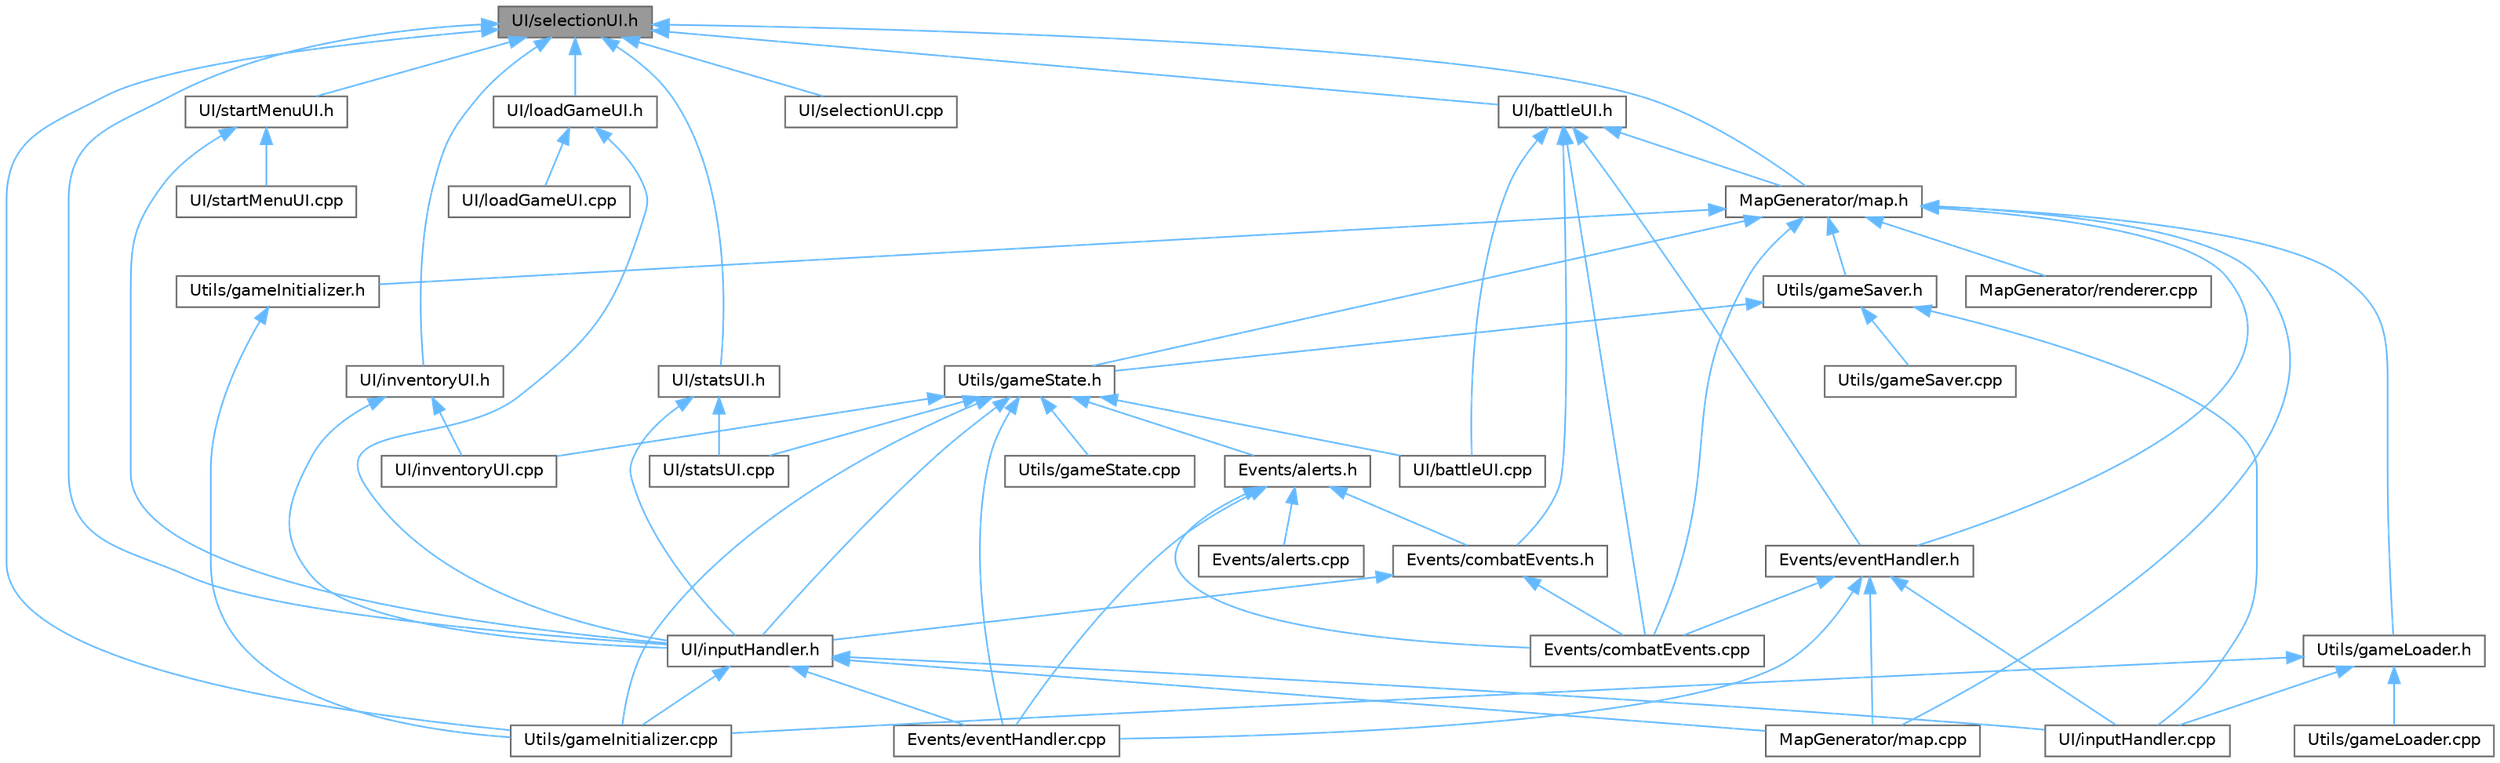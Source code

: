 digraph "UI/selectionUI.h"
{
 // LATEX_PDF_SIZE
  bgcolor="transparent";
  edge [fontname=Helvetica,fontsize=10,labelfontname=Helvetica,labelfontsize=10];
  node [fontname=Helvetica,fontsize=10,shape=box,height=0.2,width=0.4];
  Node1 [id="Node000001",label="UI/selectionUI.h",height=0.2,width=0.4,color="gray40", fillcolor="grey60", style="filled", fontcolor="black",tooltip=" "];
  Node1 -> Node2 [id="edge1_Node000001_Node000002",dir="back",color="steelblue1",style="solid",tooltip=" "];
  Node2 [id="Node000002",label="MapGenerator/map.h",height=0.2,width=0.4,color="grey40", fillcolor="white", style="filled",URL="$map_8h.html",tooltip=" "];
  Node2 -> Node3 [id="edge2_Node000002_Node000003",dir="back",color="steelblue1",style="solid",tooltip=" "];
  Node3 [id="Node000003",label="Events/combatEvents.cpp",height=0.2,width=0.4,color="grey40", fillcolor="white", style="filled",URL="$combat_events_8cpp.html",tooltip=" "];
  Node2 -> Node4 [id="edge3_Node000002_Node000004",dir="back",color="steelblue1",style="solid",tooltip=" "];
  Node4 [id="Node000004",label="Events/eventHandler.h",height=0.2,width=0.4,color="grey40", fillcolor="white", style="filled",URL="$event_handler_8h.html",tooltip=" "];
  Node4 -> Node3 [id="edge4_Node000004_Node000003",dir="back",color="steelblue1",style="solid",tooltip=" "];
  Node4 -> Node5 [id="edge5_Node000004_Node000005",dir="back",color="steelblue1",style="solid",tooltip=" "];
  Node5 [id="Node000005",label="Events/eventHandler.cpp",height=0.2,width=0.4,color="grey40", fillcolor="white", style="filled",URL="$event_handler_8cpp.html",tooltip=" "];
  Node4 -> Node6 [id="edge6_Node000004_Node000006",dir="back",color="steelblue1",style="solid",tooltip=" "];
  Node6 [id="Node000006",label="MapGenerator/map.cpp",height=0.2,width=0.4,color="grey40", fillcolor="white", style="filled",URL="$map_8cpp.html",tooltip=" "];
  Node4 -> Node7 [id="edge7_Node000004_Node000007",dir="back",color="steelblue1",style="solid",tooltip=" "];
  Node7 [id="Node000007",label="UI/inputHandler.cpp",height=0.2,width=0.4,color="grey40", fillcolor="white", style="filled",URL="$input_handler_8cpp.html",tooltip=" "];
  Node2 -> Node6 [id="edge8_Node000002_Node000006",dir="back",color="steelblue1",style="solid",tooltip=" "];
  Node2 -> Node8 [id="edge9_Node000002_Node000008",dir="back",color="steelblue1",style="solid",tooltip=" "];
  Node8 [id="Node000008",label="MapGenerator/renderer.cpp",height=0.2,width=0.4,color="grey40", fillcolor="white", style="filled",URL="$renderer_8cpp.html",tooltip=" "];
  Node2 -> Node9 [id="edge10_Node000002_Node000009",dir="back",color="steelblue1",style="solid",tooltip=" "];
  Node9 [id="Node000009",label="Utils/gameInitializer.h",height=0.2,width=0.4,color="grey40", fillcolor="white", style="filled",URL="$game_initializer_8h.html",tooltip=" "];
  Node9 -> Node10 [id="edge11_Node000009_Node000010",dir="back",color="steelblue1",style="solid",tooltip=" "];
  Node10 [id="Node000010",label="Utils/gameInitializer.cpp",height=0.2,width=0.4,color="grey40", fillcolor="white", style="filled",URL="$game_initializer_8cpp.html",tooltip=" "];
  Node2 -> Node11 [id="edge12_Node000002_Node000011",dir="back",color="steelblue1",style="solid",tooltip=" "];
  Node11 [id="Node000011",label="Utils/gameLoader.h",height=0.2,width=0.4,color="grey40", fillcolor="white", style="filled",URL="$game_loader_8h.html",tooltip=" "];
  Node11 -> Node7 [id="edge13_Node000011_Node000007",dir="back",color="steelblue1",style="solid",tooltip=" "];
  Node11 -> Node10 [id="edge14_Node000011_Node000010",dir="back",color="steelblue1",style="solid",tooltip=" "];
  Node11 -> Node12 [id="edge15_Node000011_Node000012",dir="back",color="steelblue1",style="solid",tooltip=" "];
  Node12 [id="Node000012",label="Utils/gameLoader.cpp",height=0.2,width=0.4,color="grey40", fillcolor="white", style="filled",URL="$game_loader_8cpp.html",tooltip=" "];
  Node2 -> Node13 [id="edge16_Node000002_Node000013",dir="back",color="steelblue1",style="solid",tooltip=" "];
  Node13 [id="Node000013",label="Utils/gameSaver.h",height=0.2,width=0.4,color="grey40", fillcolor="white", style="filled",URL="$game_saver_8h.html",tooltip=" "];
  Node13 -> Node7 [id="edge17_Node000013_Node000007",dir="back",color="steelblue1",style="solid",tooltip=" "];
  Node13 -> Node14 [id="edge18_Node000013_Node000014",dir="back",color="steelblue1",style="solid",tooltip=" "];
  Node14 [id="Node000014",label="Utils/gameSaver.cpp",height=0.2,width=0.4,color="grey40", fillcolor="white", style="filled",URL="$game_saver_8cpp.html",tooltip=" "];
  Node13 -> Node15 [id="edge19_Node000013_Node000015",dir="back",color="steelblue1",style="solid",tooltip=" "];
  Node15 [id="Node000015",label="Utils/gameState.h",height=0.2,width=0.4,color="grey40", fillcolor="white", style="filled",URL="$game_state_8h.html",tooltip=" "];
  Node15 -> Node16 [id="edge20_Node000015_Node000016",dir="back",color="steelblue1",style="solid",tooltip=" "];
  Node16 [id="Node000016",label="Events/alerts.h",height=0.2,width=0.4,color="grey40", fillcolor="white", style="filled",URL="$alerts_8h.html",tooltip=" "];
  Node16 -> Node17 [id="edge21_Node000016_Node000017",dir="back",color="steelblue1",style="solid",tooltip=" "];
  Node17 [id="Node000017",label="Events/alerts.cpp",height=0.2,width=0.4,color="grey40", fillcolor="white", style="filled",URL="$alerts_8cpp.html",tooltip=" "];
  Node16 -> Node3 [id="edge22_Node000016_Node000003",dir="back",color="steelblue1",style="solid",tooltip=" "];
  Node16 -> Node18 [id="edge23_Node000016_Node000018",dir="back",color="steelblue1",style="solid",tooltip=" "];
  Node18 [id="Node000018",label="Events/combatEvents.h",height=0.2,width=0.4,color="grey40", fillcolor="white", style="filled",URL="$combat_events_8h.html",tooltip=" "];
  Node18 -> Node3 [id="edge24_Node000018_Node000003",dir="back",color="steelblue1",style="solid",tooltip=" "];
  Node18 -> Node19 [id="edge25_Node000018_Node000019",dir="back",color="steelblue1",style="solid",tooltip=" "];
  Node19 [id="Node000019",label="UI/inputHandler.h",height=0.2,width=0.4,color="grey40", fillcolor="white", style="filled",URL="$input_handler_8h.html",tooltip=" "];
  Node19 -> Node5 [id="edge26_Node000019_Node000005",dir="back",color="steelblue1",style="solid",tooltip=" "];
  Node19 -> Node6 [id="edge27_Node000019_Node000006",dir="back",color="steelblue1",style="solid",tooltip=" "];
  Node19 -> Node7 [id="edge28_Node000019_Node000007",dir="back",color="steelblue1",style="solid",tooltip=" "];
  Node19 -> Node10 [id="edge29_Node000019_Node000010",dir="back",color="steelblue1",style="solid",tooltip=" "];
  Node16 -> Node5 [id="edge30_Node000016_Node000005",dir="back",color="steelblue1",style="solid",tooltip=" "];
  Node15 -> Node5 [id="edge31_Node000015_Node000005",dir="back",color="steelblue1",style="solid",tooltip=" "];
  Node15 -> Node20 [id="edge32_Node000015_Node000020",dir="back",color="steelblue1",style="solid",tooltip=" "];
  Node20 [id="Node000020",label="UI/battleUI.cpp",height=0.2,width=0.4,color="grey40", fillcolor="white", style="filled",URL="$battle_u_i_8cpp.html",tooltip=" "];
  Node15 -> Node19 [id="edge33_Node000015_Node000019",dir="back",color="steelblue1",style="solid",tooltip=" "];
  Node15 -> Node21 [id="edge34_Node000015_Node000021",dir="back",color="steelblue1",style="solid",tooltip=" "];
  Node21 [id="Node000021",label="UI/inventoryUI.cpp",height=0.2,width=0.4,color="grey40", fillcolor="white", style="filled",URL="$inventory_u_i_8cpp.html",tooltip=" "];
  Node15 -> Node22 [id="edge35_Node000015_Node000022",dir="back",color="steelblue1",style="solid",tooltip=" "];
  Node22 [id="Node000022",label="UI/statsUI.cpp",height=0.2,width=0.4,color="grey40", fillcolor="white", style="filled",URL="$stats_u_i_8cpp.html",tooltip=" "];
  Node15 -> Node10 [id="edge36_Node000015_Node000010",dir="back",color="steelblue1",style="solid",tooltip=" "];
  Node15 -> Node23 [id="edge37_Node000015_Node000023",dir="back",color="steelblue1",style="solid",tooltip=" "];
  Node23 [id="Node000023",label="Utils/gameState.cpp",height=0.2,width=0.4,color="grey40", fillcolor="white", style="filled",URL="$game_state_8cpp.html",tooltip=" "];
  Node2 -> Node15 [id="edge38_Node000002_Node000015",dir="back",color="steelblue1",style="solid",tooltip=" "];
  Node1 -> Node24 [id="edge39_Node000001_Node000024",dir="back",color="steelblue1",style="solid",tooltip=" "];
  Node24 [id="Node000024",label="UI/battleUI.h",height=0.2,width=0.4,color="grey40", fillcolor="white", style="filled",URL="$battle_u_i_8h.html",tooltip=" "];
  Node24 -> Node3 [id="edge40_Node000024_Node000003",dir="back",color="steelblue1",style="solid",tooltip=" "];
  Node24 -> Node18 [id="edge41_Node000024_Node000018",dir="back",color="steelblue1",style="solid",tooltip=" "];
  Node24 -> Node4 [id="edge42_Node000024_Node000004",dir="back",color="steelblue1",style="solid",tooltip=" "];
  Node24 -> Node2 [id="edge43_Node000024_Node000002",dir="back",color="steelblue1",style="solid",tooltip=" "];
  Node24 -> Node20 [id="edge44_Node000024_Node000020",dir="back",color="steelblue1",style="solid",tooltip=" "];
  Node1 -> Node19 [id="edge45_Node000001_Node000019",dir="back",color="steelblue1",style="solid",tooltip=" "];
  Node1 -> Node25 [id="edge46_Node000001_Node000025",dir="back",color="steelblue1",style="solid",tooltip=" "];
  Node25 [id="Node000025",label="UI/inventoryUI.h",height=0.2,width=0.4,color="grey40", fillcolor="white", style="filled",URL="$inventory_u_i_8h.html",tooltip=" "];
  Node25 -> Node19 [id="edge47_Node000025_Node000019",dir="back",color="steelblue1",style="solid",tooltip=" "];
  Node25 -> Node21 [id="edge48_Node000025_Node000021",dir="back",color="steelblue1",style="solid",tooltip=" "];
  Node1 -> Node26 [id="edge49_Node000001_Node000026",dir="back",color="steelblue1",style="solid",tooltip=" "];
  Node26 [id="Node000026",label="UI/loadGameUI.h",height=0.2,width=0.4,color="grey40", fillcolor="white", style="filled",URL="$load_game_u_i_8h.html",tooltip=" "];
  Node26 -> Node19 [id="edge50_Node000026_Node000019",dir="back",color="steelblue1",style="solid",tooltip=" "];
  Node26 -> Node27 [id="edge51_Node000026_Node000027",dir="back",color="steelblue1",style="solid",tooltip=" "];
  Node27 [id="Node000027",label="UI/loadGameUI.cpp",height=0.2,width=0.4,color="grey40", fillcolor="white", style="filled",URL="$load_game_u_i_8cpp.html",tooltip=" "];
  Node1 -> Node28 [id="edge52_Node000001_Node000028",dir="back",color="steelblue1",style="solid",tooltip=" "];
  Node28 [id="Node000028",label="UI/selectionUI.cpp",height=0.2,width=0.4,color="grey40", fillcolor="white", style="filled",URL="$selection_u_i_8cpp.html",tooltip=" "];
  Node1 -> Node29 [id="edge53_Node000001_Node000029",dir="back",color="steelblue1",style="solid",tooltip=" "];
  Node29 [id="Node000029",label="UI/startMenuUI.h",height=0.2,width=0.4,color="grey40", fillcolor="white", style="filled",URL="$start_menu_u_i_8h.html",tooltip=" "];
  Node29 -> Node19 [id="edge54_Node000029_Node000019",dir="back",color="steelblue1",style="solid",tooltip=" "];
  Node29 -> Node30 [id="edge55_Node000029_Node000030",dir="back",color="steelblue1",style="solid",tooltip=" "];
  Node30 [id="Node000030",label="UI/startMenuUI.cpp",height=0.2,width=0.4,color="grey40", fillcolor="white", style="filled",URL="$start_menu_u_i_8cpp.html",tooltip=" "];
  Node1 -> Node31 [id="edge56_Node000001_Node000031",dir="back",color="steelblue1",style="solid",tooltip=" "];
  Node31 [id="Node000031",label="UI/statsUI.h",height=0.2,width=0.4,color="grey40", fillcolor="white", style="filled",URL="$stats_u_i_8h.html",tooltip=" "];
  Node31 -> Node19 [id="edge57_Node000031_Node000019",dir="back",color="steelblue1",style="solid",tooltip=" "];
  Node31 -> Node22 [id="edge58_Node000031_Node000022",dir="back",color="steelblue1",style="solid",tooltip=" "];
  Node1 -> Node10 [id="edge59_Node000001_Node000010",dir="back",color="steelblue1",style="solid",tooltip=" "];
}
